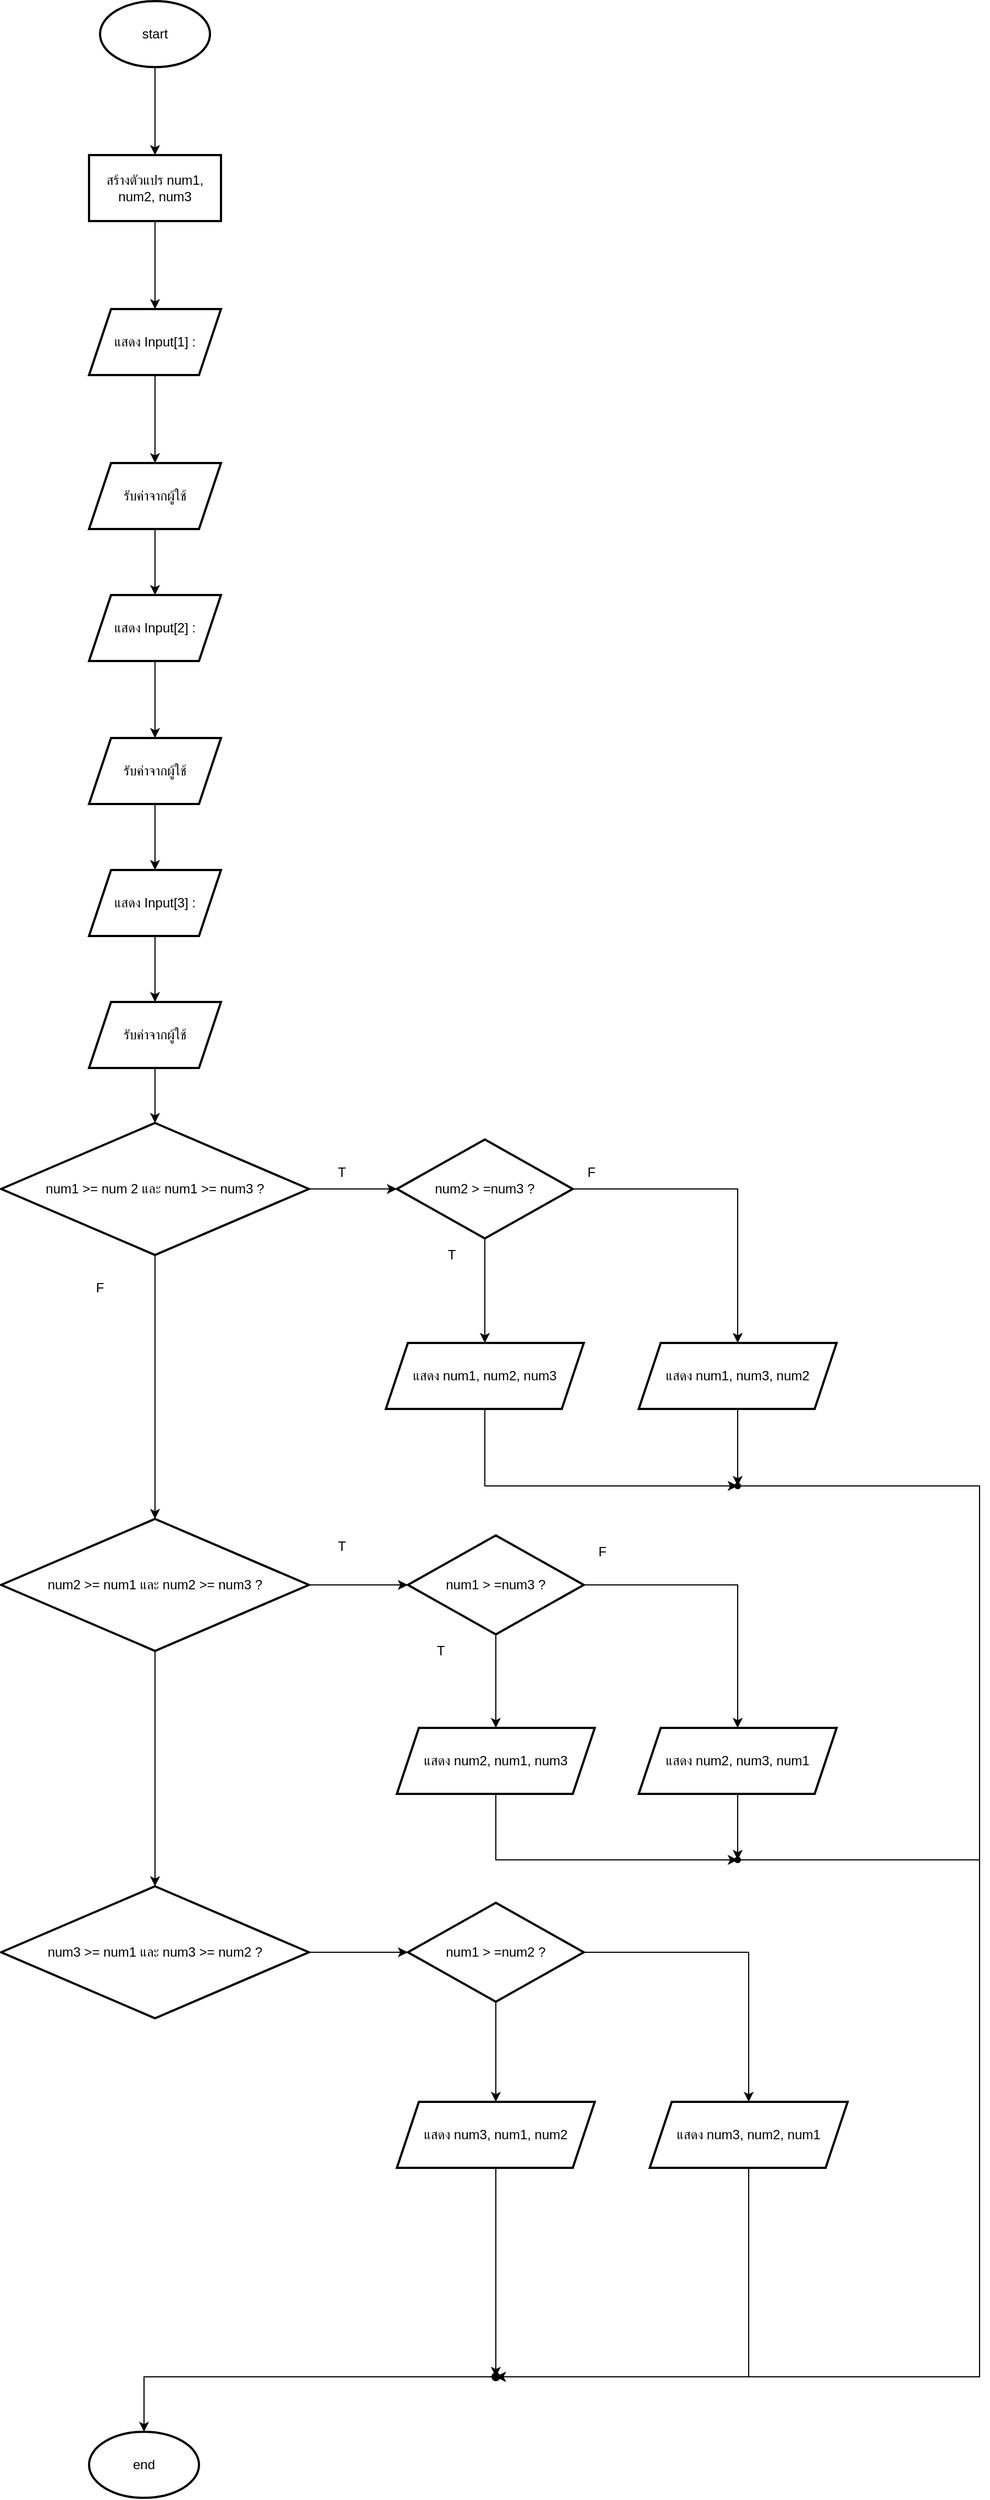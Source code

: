 <mxfile version="25.0.3">
  <diagram name="หน้า-1" id="z8GU-KmcdF2-k0o7ntWu">
    <mxGraphModel dx="1477" dy="637" grid="1" gridSize="10" guides="1" tooltips="1" connect="1" arrows="1" fold="1" page="1" pageScale="1" pageWidth="827" pageHeight="1169" math="0" shadow="0">
      <root>
        <mxCell id="0" />
        <mxCell id="1" parent="0" />
        <mxCell id="U9RyShKc95j7XySrOqH9-3" value="" style="edgeStyle=orthogonalEdgeStyle;rounded=0;orthogonalLoop=1;jettySize=auto;html=1;" edge="1" parent="1" source="U9RyShKc95j7XySrOqH9-1" target="U9RyShKc95j7XySrOqH9-2">
          <mxGeometry relative="1" as="geometry" />
        </mxCell>
        <mxCell id="U9RyShKc95j7XySrOqH9-1" value="start" style="strokeWidth=2;html=1;shape=mxgraph.flowchart.start_1;whiteSpace=wrap;" vertex="1" parent="1">
          <mxGeometry x="350" y="40" width="100" height="60" as="geometry" />
        </mxCell>
        <mxCell id="U9RyShKc95j7XySrOqH9-5" value="" style="edgeStyle=orthogonalEdgeStyle;rounded=0;orthogonalLoop=1;jettySize=auto;html=1;" edge="1" parent="1" source="U9RyShKc95j7XySrOqH9-2" target="U9RyShKc95j7XySrOqH9-4">
          <mxGeometry relative="1" as="geometry" />
        </mxCell>
        <mxCell id="U9RyShKc95j7XySrOqH9-2" value="สร้างตัวแปร num1, num2, num3" style="whiteSpace=wrap;html=1;strokeWidth=2;" vertex="1" parent="1">
          <mxGeometry x="340" y="180" width="120" height="60" as="geometry" />
        </mxCell>
        <mxCell id="U9RyShKc95j7XySrOqH9-7" value="" style="edgeStyle=orthogonalEdgeStyle;rounded=0;orthogonalLoop=1;jettySize=auto;html=1;" edge="1" parent="1" source="U9RyShKc95j7XySrOqH9-4" target="U9RyShKc95j7XySrOqH9-6">
          <mxGeometry relative="1" as="geometry" />
        </mxCell>
        <mxCell id="U9RyShKc95j7XySrOqH9-4" value="แสดง Input[1] :" style="shape=parallelogram;perimeter=parallelogramPerimeter;whiteSpace=wrap;html=1;fixedSize=1;strokeWidth=2;" vertex="1" parent="1">
          <mxGeometry x="340" y="320" width="120" height="60" as="geometry" />
        </mxCell>
        <mxCell id="U9RyShKc95j7XySrOqH9-9" value="" style="edgeStyle=orthogonalEdgeStyle;rounded=0;orthogonalLoop=1;jettySize=auto;html=1;" edge="1" parent="1" source="U9RyShKc95j7XySrOqH9-6" target="U9RyShKc95j7XySrOqH9-8">
          <mxGeometry relative="1" as="geometry" />
        </mxCell>
        <mxCell id="U9RyShKc95j7XySrOqH9-6" value="รับค่าจากผู้ใช้" style="shape=parallelogram;perimeter=parallelogramPerimeter;whiteSpace=wrap;html=1;fixedSize=1;strokeWidth=2;" vertex="1" parent="1">
          <mxGeometry x="340" y="460" width="120" height="60" as="geometry" />
        </mxCell>
        <mxCell id="U9RyShKc95j7XySrOqH9-11" value="" style="edgeStyle=orthogonalEdgeStyle;rounded=0;orthogonalLoop=1;jettySize=auto;html=1;" edge="1" parent="1" source="U9RyShKc95j7XySrOqH9-8" target="U9RyShKc95j7XySrOqH9-10">
          <mxGeometry relative="1" as="geometry" />
        </mxCell>
        <mxCell id="U9RyShKc95j7XySrOqH9-8" value="แสดง Input[2] :" style="shape=parallelogram;perimeter=parallelogramPerimeter;whiteSpace=wrap;html=1;fixedSize=1;strokeWidth=2;" vertex="1" parent="1">
          <mxGeometry x="340" y="580" width="120" height="60" as="geometry" />
        </mxCell>
        <mxCell id="U9RyShKc95j7XySrOqH9-13" value="" style="edgeStyle=orthogonalEdgeStyle;rounded=0;orthogonalLoop=1;jettySize=auto;html=1;" edge="1" parent="1" source="U9RyShKc95j7XySrOqH9-10" target="U9RyShKc95j7XySrOqH9-12">
          <mxGeometry relative="1" as="geometry" />
        </mxCell>
        <mxCell id="U9RyShKc95j7XySrOqH9-10" value="รับค่าจากผู้ใช้" style="shape=parallelogram;perimeter=parallelogramPerimeter;whiteSpace=wrap;html=1;fixedSize=1;strokeWidth=2;" vertex="1" parent="1">
          <mxGeometry x="340" y="710" width="120" height="60" as="geometry" />
        </mxCell>
        <mxCell id="U9RyShKc95j7XySrOqH9-15" value="" style="edgeStyle=orthogonalEdgeStyle;rounded=0;orthogonalLoop=1;jettySize=auto;html=1;" edge="1" parent="1" source="U9RyShKc95j7XySrOqH9-12" target="U9RyShKc95j7XySrOqH9-14">
          <mxGeometry relative="1" as="geometry" />
        </mxCell>
        <mxCell id="U9RyShKc95j7XySrOqH9-12" value="แสดง Input[3] :" style="shape=parallelogram;perimeter=parallelogramPerimeter;whiteSpace=wrap;html=1;fixedSize=1;strokeWidth=2;" vertex="1" parent="1">
          <mxGeometry x="340" y="830" width="120" height="60" as="geometry" />
        </mxCell>
        <mxCell id="U9RyShKc95j7XySrOqH9-17" value="" style="edgeStyle=orthogonalEdgeStyle;rounded=0;orthogonalLoop=1;jettySize=auto;html=1;" edge="1" parent="1" source="U9RyShKc95j7XySrOqH9-14" target="U9RyShKc95j7XySrOqH9-16">
          <mxGeometry relative="1" as="geometry" />
        </mxCell>
        <mxCell id="U9RyShKc95j7XySrOqH9-14" value="รับค่าจากผู้ใช้" style="shape=parallelogram;perimeter=parallelogramPerimeter;whiteSpace=wrap;html=1;fixedSize=1;strokeWidth=2;" vertex="1" parent="1">
          <mxGeometry x="340" y="950" width="120" height="60" as="geometry" />
        </mxCell>
        <mxCell id="U9RyShKc95j7XySrOqH9-19" value="" style="edgeStyle=orthogonalEdgeStyle;rounded=0;orthogonalLoop=1;jettySize=auto;html=1;" edge="1" parent="1" source="U9RyShKc95j7XySrOqH9-16" target="U9RyShKc95j7XySrOqH9-18">
          <mxGeometry relative="1" as="geometry" />
        </mxCell>
        <mxCell id="U9RyShKc95j7XySrOqH9-28" value="" style="edgeStyle=orthogonalEdgeStyle;rounded=0;orthogonalLoop=1;jettySize=auto;html=1;" edge="1" parent="1" source="U9RyShKc95j7XySrOqH9-16" target="U9RyShKc95j7XySrOqH9-27">
          <mxGeometry relative="1" as="geometry" />
        </mxCell>
        <mxCell id="U9RyShKc95j7XySrOqH9-16" value="num1 &amp;gt;= num 2 และ num1 &amp;gt;= num3 ?" style="rhombus;whiteSpace=wrap;html=1;strokeWidth=2;" vertex="1" parent="1">
          <mxGeometry x="260" y="1060" width="280" height="120" as="geometry" />
        </mxCell>
        <mxCell id="U9RyShKc95j7XySrOqH9-21" value="" style="edgeStyle=orthogonalEdgeStyle;rounded=0;orthogonalLoop=1;jettySize=auto;html=1;" edge="1" parent="1" source="U9RyShKc95j7XySrOqH9-18" target="U9RyShKc95j7XySrOqH9-20">
          <mxGeometry relative="1" as="geometry" />
        </mxCell>
        <mxCell id="U9RyShKc95j7XySrOqH9-23" value="" style="edgeStyle=orthogonalEdgeStyle;rounded=0;orthogonalLoop=1;jettySize=auto;html=1;" edge="1" parent="1" source="U9RyShKc95j7XySrOqH9-18" target="U9RyShKc95j7XySrOqH9-22">
          <mxGeometry relative="1" as="geometry" />
        </mxCell>
        <mxCell id="U9RyShKc95j7XySrOqH9-18" value="num2 &amp;gt; =num3 ?" style="rhombus;whiteSpace=wrap;html=1;strokeWidth=2;" vertex="1" parent="1">
          <mxGeometry x="620" y="1075" width="160" height="90" as="geometry" />
        </mxCell>
        <mxCell id="U9RyShKc95j7XySrOqH9-20" value="แสดง num1, num2, num3" style="shape=parallelogram;perimeter=parallelogramPerimeter;whiteSpace=wrap;html=1;fixedSize=1;strokeWidth=2;" vertex="1" parent="1">
          <mxGeometry x="610" y="1260" width="180" height="60" as="geometry" />
        </mxCell>
        <mxCell id="U9RyShKc95j7XySrOqH9-62" style="edgeStyle=orthogonalEdgeStyle;rounded=0;orthogonalLoop=1;jettySize=auto;html=1;exitDx=0;exitDy=0;" edge="1" parent="1" source="U9RyShKc95j7XySrOqH9-63" target="U9RyShKc95j7XySrOqH9-49">
          <mxGeometry relative="1" as="geometry">
            <Array as="points">
              <mxPoint x="930" y="1390" />
              <mxPoint x="1150" y="1390" />
              <mxPoint x="1150" y="2200" />
            </Array>
          </mxGeometry>
        </mxCell>
        <mxCell id="U9RyShKc95j7XySrOqH9-22" value="แสดง num1, num3, num2" style="shape=parallelogram;perimeter=parallelogramPerimeter;whiteSpace=wrap;html=1;fixedSize=1;strokeWidth=2;" vertex="1" parent="1">
          <mxGeometry x="840" y="1260" width="180" height="60" as="geometry" />
        </mxCell>
        <mxCell id="U9RyShKc95j7XySrOqH9-24" value="T" style="text;html=1;align=center;verticalAlign=middle;whiteSpace=wrap;rounded=0;" vertex="1" parent="1">
          <mxGeometry x="540" y="1090" width="60" height="30" as="geometry" />
        </mxCell>
        <mxCell id="U9RyShKc95j7XySrOqH9-25" value="T" style="text;html=1;align=center;verticalAlign=middle;whiteSpace=wrap;rounded=0;" vertex="1" parent="1">
          <mxGeometry x="640" y="1165" width="60" height="30" as="geometry" />
        </mxCell>
        <mxCell id="U9RyShKc95j7XySrOqH9-26" value="F" style="text;html=1;align=center;verticalAlign=middle;whiteSpace=wrap;rounded=0;" vertex="1" parent="1">
          <mxGeometry x="767" y="1090" width="60" height="30" as="geometry" />
        </mxCell>
        <mxCell id="U9RyShKc95j7XySrOqH9-30" value="" style="edgeStyle=orthogonalEdgeStyle;rounded=0;orthogonalLoop=1;jettySize=auto;html=1;" edge="1" parent="1" source="U9RyShKc95j7XySrOqH9-27" target="U9RyShKc95j7XySrOqH9-29">
          <mxGeometry relative="1" as="geometry" />
        </mxCell>
        <mxCell id="U9RyShKc95j7XySrOqH9-40" value="" style="edgeStyle=orthogonalEdgeStyle;rounded=0;orthogonalLoop=1;jettySize=auto;html=1;" edge="1" parent="1" source="U9RyShKc95j7XySrOqH9-27" target="U9RyShKc95j7XySrOqH9-39">
          <mxGeometry relative="1" as="geometry" />
        </mxCell>
        <mxCell id="U9RyShKc95j7XySrOqH9-27" value="num2 &amp;gt;= num1 และ num2 &amp;gt;= num3 ?" style="rhombus;whiteSpace=wrap;html=1;strokeWidth=2;" vertex="1" parent="1">
          <mxGeometry x="260" y="1420" width="280" height="120" as="geometry" />
        </mxCell>
        <mxCell id="U9RyShKc95j7XySrOqH9-33" value="" style="edgeStyle=orthogonalEdgeStyle;rounded=0;orthogonalLoop=1;jettySize=auto;html=1;" edge="1" parent="1" source="U9RyShKc95j7XySrOqH9-29" target="U9RyShKc95j7XySrOqH9-31">
          <mxGeometry relative="1" as="geometry" />
        </mxCell>
        <mxCell id="U9RyShKc95j7XySrOqH9-34" value="" style="edgeStyle=orthogonalEdgeStyle;rounded=0;orthogonalLoop=1;jettySize=auto;html=1;" edge="1" parent="1" source="U9RyShKc95j7XySrOqH9-29" target="U9RyShKc95j7XySrOqH9-32">
          <mxGeometry relative="1" as="geometry" />
        </mxCell>
        <mxCell id="U9RyShKc95j7XySrOqH9-29" value="num1 &amp;gt; =num3 ?" style="rhombus;whiteSpace=wrap;html=1;strokeWidth=2;" vertex="1" parent="1">
          <mxGeometry x="630" y="1435" width="160" height="90" as="geometry" />
        </mxCell>
        <mxCell id="U9RyShKc95j7XySrOqH9-61" style="edgeStyle=orthogonalEdgeStyle;rounded=0;orthogonalLoop=1;jettySize=auto;html=1;exitX=0.5;exitY=1;exitDx=0;exitDy=0;" edge="1" parent="1" source="U9RyShKc95j7XySrOqH9-31" target="U9RyShKc95j7XySrOqH9-59">
          <mxGeometry relative="1" as="geometry">
            <Array as="points">
              <mxPoint x="710" y="1730" />
            </Array>
          </mxGeometry>
        </mxCell>
        <mxCell id="U9RyShKc95j7XySrOqH9-31" value="แสดง num2, num1&lt;span style=&quot;color: rgba(0, 0, 0, 0); font-family: monospace; font-size: 0px; text-align: start; text-wrap-mode: nowrap;&quot;&gt;%3CmxGraphModel%3E%3Croot%3E%3CmxCell%20id%3D%220%22%2F%3E%3CmxCell%20id%3D%221%22%20parent%3D%220%22%2F%3E%3CmxCell%20id%3D%222%22%20value%3D%22%E0%B9%81%E0%B8%AA%E0%B8%94%E0%B8%87%20num1%2C%20num2%2C%20num3%22%20style%3D%22shape%3Dparallelogram%3Bperimeter%3DparallelogramPerimeter%3BwhiteSpace%3Dwrap%3Bhtml%3D1%3BfixedSize%3D1%3BstrokeWidth%3D2%3B%22%20vertex%3D%221%22%20parent%3D%221%22%3E%3CmxGeometry%20x%3D%22610%22%20y%3D%221260%22%20width%3D%22180%22%20height%3D%2260%22%20as%3D%22geometry%22%2F%3E%3C%2FmxCell%3E%3C%2Froot%3E%3C%2FmxGraphModel%3E&lt;/span&gt;, num3" style="shape=parallelogram;perimeter=parallelogramPerimeter;whiteSpace=wrap;html=1;fixedSize=1;strokeWidth=2;" vertex="1" parent="1">
          <mxGeometry x="620" y="1610" width="180" height="60" as="geometry" />
        </mxCell>
        <mxCell id="U9RyShKc95j7XySrOqH9-32" value="แสดง num2, num3, num1" style="shape=parallelogram;perimeter=parallelogramPerimeter;whiteSpace=wrap;html=1;fixedSize=1;strokeWidth=2;" vertex="1" parent="1">
          <mxGeometry x="840" y="1610" width="180" height="60" as="geometry" />
        </mxCell>
        <mxCell id="U9RyShKc95j7XySrOqH9-35" value="T" style="text;html=1;align=center;verticalAlign=middle;whiteSpace=wrap;rounded=0;" vertex="1" parent="1">
          <mxGeometry x="540" y="1430" width="60" height="30" as="geometry" />
        </mxCell>
        <mxCell id="U9RyShKc95j7XySrOqH9-36" value="T" style="text;html=1;align=center;verticalAlign=middle;whiteSpace=wrap;rounded=0;" vertex="1" parent="1">
          <mxGeometry x="630" y="1525" width="60" height="30" as="geometry" />
        </mxCell>
        <mxCell id="U9RyShKc95j7XySrOqH9-37" value="F" style="text;html=1;align=center;verticalAlign=middle;whiteSpace=wrap;rounded=0;" vertex="1" parent="1">
          <mxGeometry x="777" y="1435" width="60" height="30" as="geometry" />
        </mxCell>
        <mxCell id="U9RyShKc95j7XySrOqH9-38" value="F" style="text;html=1;align=center;verticalAlign=middle;whiteSpace=wrap;rounded=0;" vertex="1" parent="1">
          <mxGeometry x="320" y="1195" width="60" height="30" as="geometry" />
        </mxCell>
        <mxCell id="U9RyShKc95j7XySrOqH9-42" value="" style="edgeStyle=orthogonalEdgeStyle;rounded=0;orthogonalLoop=1;jettySize=auto;html=1;" edge="1" parent="1" source="U9RyShKc95j7XySrOqH9-39" target="U9RyShKc95j7XySrOqH9-41">
          <mxGeometry relative="1" as="geometry" />
        </mxCell>
        <mxCell id="U9RyShKc95j7XySrOqH9-39" value="num3 &amp;gt;= num1 และ num3 &amp;gt;= num2 ?" style="rhombus;whiteSpace=wrap;html=1;strokeWidth=2;" vertex="1" parent="1">
          <mxGeometry x="260" y="1754" width="280" height="120" as="geometry" />
        </mxCell>
        <mxCell id="U9RyShKc95j7XySrOqH9-44" value="" style="edgeStyle=orthogonalEdgeStyle;rounded=0;orthogonalLoop=1;jettySize=auto;html=1;" edge="1" parent="1" source="U9RyShKc95j7XySrOqH9-41" target="U9RyShKc95j7XySrOqH9-43">
          <mxGeometry relative="1" as="geometry" />
        </mxCell>
        <mxCell id="U9RyShKc95j7XySrOqH9-46" value="" style="edgeStyle=orthogonalEdgeStyle;rounded=0;orthogonalLoop=1;jettySize=auto;html=1;" edge="1" parent="1" source="U9RyShKc95j7XySrOqH9-41" target="U9RyShKc95j7XySrOqH9-45">
          <mxGeometry relative="1" as="geometry" />
        </mxCell>
        <mxCell id="U9RyShKc95j7XySrOqH9-41" value="num1 &amp;gt; =num2 ?" style="rhombus;whiteSpace=wrap;html=1;strokeWidth=2;" vertex="1" parent="1">
          <mxGeometry x="630" y="1769" width="160" height="90" as="geometry" />
        </mxCell>
        <mxCell id="U9RyShKc95j7XySrOqH9-48" value="" style="edgeStyle=orthogonalEdgeStyle;rounded=0;orthogonalLoop=1;jettySize=auto;html=1;" edge="1" parent="1" source="U9RyShKc95j7XySrOqH9-49" target="U9RyShKc95j7XySrOqH9-47">
          <mxGeometry relative="1" as="geometry" />
        </mxCell>
        <mxCell id="U9RyShKc95j7XySrOqH9-43" value="แสดง num3, num1&lt;span style=&quot;color: rgba(0, 0, 0, 0); font-family: monospace; font-size: 0px; text-align: start; text-wrap-mode: nowrap;&quot;&gt;%3CmxGraphModel%3E%3Croot%3E%3CmxCell%20id%3D%220%22%2F%3E%3CmxCell%20id%3D%221%22%20parent%3D%220%22%2F%3E%3CmxCell%20id%3D%222%22%20value%3D%22%E0%B9%81%E0%B8%AA%E0%B8%94%E0%B8%87%20num1%2C%20num2%2C%20num3%22%20style%3D%22shape%3Dparallelogram%3Bperimeter%3DparallelogramPerimeter%3BwhiteSpace%3Dwrap%3Bhtml%3D1%3BfixedSize%3D1%3BstrokeWidth%3D2%3B%22%20vertex%3D%221%22%20parent%3D%221%22%3E%3CmxGeometry%20x%3D%22610%22%20y%3D%221260%22%20width%3D%22180%22%20height%3D%2260%22%20as%3D%22geometry%22%2F%3E%3C%2FmxCell%3E%3C%2Froot%3E%3C%2FmxGraphModel%3E&lt;/span&gt;, num2" style="shape=parallelogram;perimeter=parallelogramPerimeter;whiteSpace=wrap;html=1;fixedSize=1;strokeWidth=2;" vertex="1" parent="1">
          <mxGeometry x="620" y="1950" width="180" height="60" as="geometry" />
        </mxCell>
        <mxCell id="U9RyShKc95j7XySrOqH9-50" value="" style="edgeStyle=orthogonalEdgeStyle;rounded=0;orthogonalLoop=1;jettySize=auto;html=1;" edge="1" parent="1" source="U9RyShKc95j7XySrOqH9-45" target="U9RyShKc95j7XySrOqH9-49">
          <mxGeometry relative="1" as="geometry">
            <Array as="points">
              <mxPoint x="940" y="2200" />
            </Array>
          </mxGeometry>
        </mxCell>
        <mxCell id="U9RyShKc95j7XySrOqH9-45" value="แสดง num3, num2, num1" style="shape=parallelogram;perimeter=parallelogramPerimeter;whiteSpace=wrap;html=1;fixedSize=1;strokeWidth=2;" vertex="1" parent="1">
          <mxGeometry x="850" y="1950" width="180" height="60" as="geometry" />
        </mxCell>
        <mxCell id="U9RyShKc95j7XySrOqH9-47" value="end" style="strokeWidth=2;html=1;shape=mxgraph.flowchart.start_1;whiteSpace=wrap;" vertex="1" parent="1">
          <mxGeometry x="340" y="2250" width="100" height="60" as="geometry" />
        </mxCell>
        <mxCell id="U9RyShKc95j7XySrOqH9-51" value="" style="edgeStyle=orthogonalEdgeStyle;rounded=0;orthogonalLoop=1;jettySize=auto;html=1;" edge="1" parent="1" source="U9RyShKc95j7XySrOqH9-43" target="U9RyShKc95j7XySrOqH9-49">
          <mxGeometry relative="1" as="geometry">
            <mxPoint x="710" y="2010" as="sourcePoint" />
            <mxPoint x="710" y="2260" as="targetPoint" />
            <Array as="points">
              <mxPoint x="710" y="2200" />
            </Array>
          </mxGeometry>
        </mxCell>
        <mxCell id="U9RyShKc95j7XySrOqH9-49" value="" style="shape=waypoint;sketch=0;size=6;pointerEvents=1;points=[];fillColor=default;resizable=0;rotatable=0;perimeter=centerPerimeter;snapToPoint=1;strokeWidth=2;" vertex="1" parent="1">
          <mxGeometry x="700" y="2190" width="20" height="20" as="geometry" />
        </mxCell>
        <mxCell id="U9RyShKc95j7XySrOqH9-56" style="edgeStyle=orthogonalEdgeStyle;rounded=0;orthogonalLoop=1;jettySize=auto;html=1;exitDx=0;exitDy=0;entryX=1.079;entryY=0.579;entryDx=0;entryDy=0;entryPerimeter=0;" edge="1" parent="1" source="U9RyShKc95j7XySrOqH9-59" target="U9RyShKc95j7XySrOqH9-49">
          <mxGeometry relative="1" as="geometry">
            <Array as="points">
              <mxPoint x="930" y="1730" />
              <mxPoint x="1150" y="1730" />
              <mxPoint x="1150" y="2200" />
            </Array>
          </mxGeometry>
        </mxCell>
        <mxCell id="U9RyShKc95j7XySrOqH9-60" value="" style="edgeStyle=orthogonalEdgeStyle;rounded=0;orthogonalLoop=1;jettySize=auto;html=1;exitX=0.5;exitY=1;exitDx=0;exitDy=0;entryDx=0;entryDy=0;entryPerimeter=0;" edge="1" parent="1" source="U9RyShKc95j7XySrOqH9-32" target="U9RyShKc95j7XySrOqH9-59">
          <mxGeometry relative="1" as="geometry">
            <mxPoint x="930" y="1670" as="sourcePoint" />
            <mxPoint x="710" y="2200" as="targetPoint" />
            <Array as="points" />
          </mxGeometry>
        </mxCell>
        <mxCell id="U9RyShKc95j7XySrOqH9-59" value="" style="shape=waypoint;sketch=0;fillStyle=solid;size=6;pointerEvents=1;points=[];fillColor=none;resizable=0;rotatable=0;perimeter=centerPerimeter;snapToPoint=1;" vertex="1" parent="1">
          <mxGeometry x="920" y="1720" width="20" height="20" as="geometry" />
        </mxCell>
        <mxCell id="U9RyShKc95j7XySrOqH9-64" value="" style="edgeStyle=orthogonalEdgeStyle;rounded=0;orthogonalLoop=1;jettySize=auto;html=1;exitX=0.5;exitY=1;exitDx=0;exitDy=0;" edge="1" parent="1" source="U9RyShKc95j7XySrOqH9-22" target="U9RyShKc95j7XySrOqH9-63">
          <mxGeometry relative="1" as="geometry">
            <mxPoint x="930" y="1320" as="sourcePoint" />
            <mxPoint x="710" y="2200" as="targetPoint" />
            <Array as="points" />
          </mxGeometry>
        </mxCell>
        <mxCell id="U9RyShKc95j7XySrOqH9-63" value="" style="shape=waypoint;sketch=0;fillStyle=solid;size=6;pointerEvents=1;points=[];fillColor=none;resizable=0;rotatable=0;perimeter=centerPerimeter;snapToPoint=1;" vertex="1" parent="1">
          <mxGeometry x="920" y="1380" width="20" height="20" as="geometry" />
        </mxCell>
        <mxCell id="U9RyShKc95j7XySrOqH9-65" style="edgeStyle=orthogonalEdgeStyle;rounded=0;orthogonalLoop=1;jettySize=auto;html=1;exitX=0.5;exitY=1;exitDx=0;exitDy=0;entryX=0.579;entryY=0.793;entryDx=0;entryDy=0;entryPerimeter=0;" edge="1" parent="1" source="U9RyShKc95j7XySrOqH9-20" target="U9RyShKc95j7XySrOqH9-63">
          <mxGeometry relative="1" as="geometry">
            <Array as="points">
              <mxPoint x="700" y="1390" />
            </Array>
          </mxGeometry>
        </mxCell>
      </root>
    </mxGraphModel>
  </diagram>
</mxfile>
